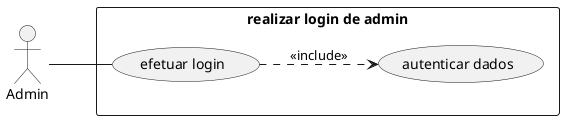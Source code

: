 @startuml
left to right direction
skinparam packagestyle rectangle
actor Admin

rectangle "realizar login de admin" {
  Admin -- (efetuar login)
  (efetuar login) ..> (autenticar dados): <<include>>
}
@enduml